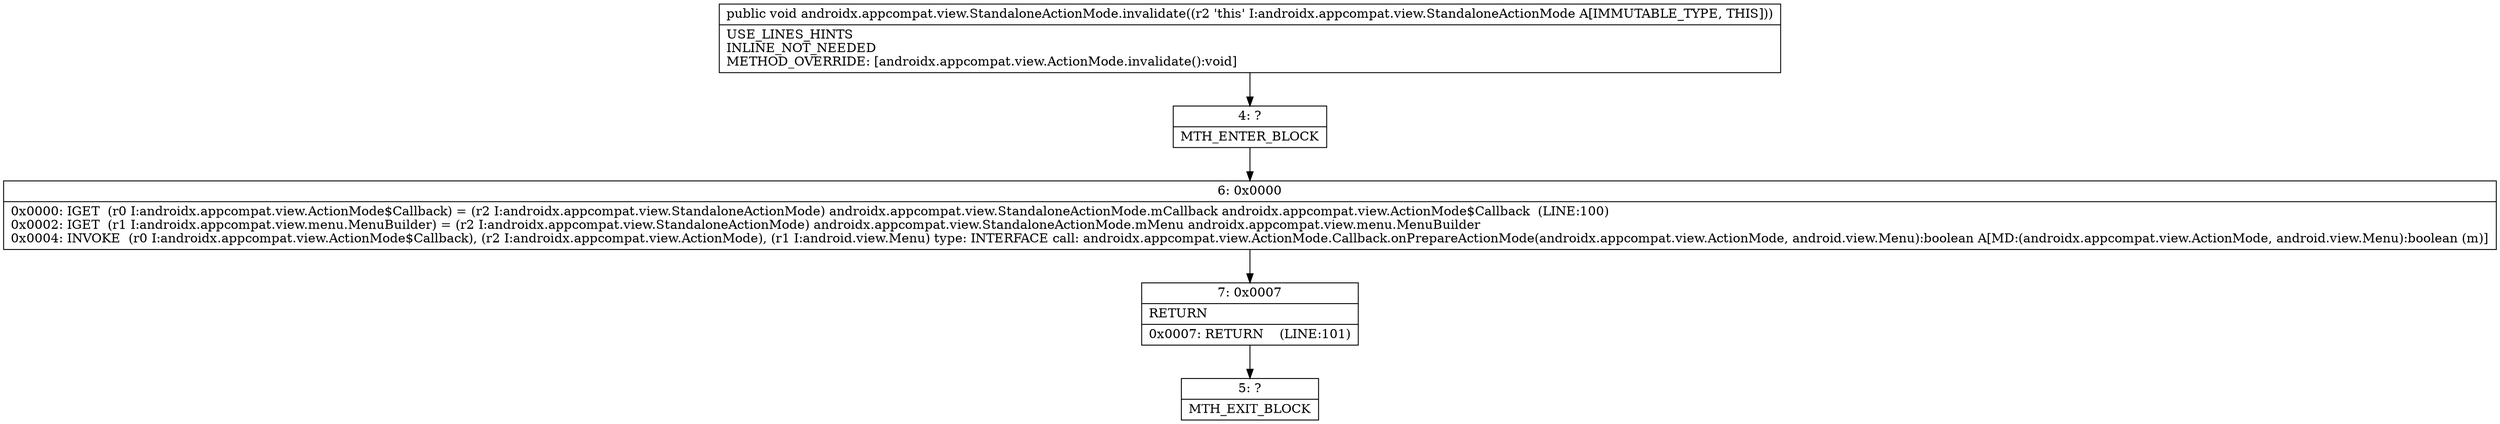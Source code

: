 digraph "CFG forandroidx.appcompat.view.StandaloneActionMode.invalidate()V" {
Node_4 [shape=record,label="{4\:\ ?|MTH_ENTER_BLOCK\l}"];
Node_6 [shape=record,label="{6\:\ 0x0000|0x0000: IGET  (r0 I:androidx.appcompat.view.ActionMode$Callback) = (r2 I:androidx.appcompat.view.StandaloneActionMode) androidx.appcompat.view.StandaloneActionMode.mCallback androidx.appcompat.view.ActionMode$Callback  (LINE:100)\l0x0002: IGET  (r1 I:androidx.appcompat.view.menu.MenuBuilder) = (r2 I:androidx.appcompat.view.StandaloneActionMode) androidx.appcompat.view.StandaloneActionMode.mMenu androidx.appcompat.view.menu.MenuBuilder \l0x0004: INVOKE  (r0 I:androidx.appcompat.view.ActionMode$Callback), (r2 I:androidx.appcompat.view.ActionMode), (r1 I:android.view.Menu) type: INTERFACE call: androidx.appcompat.view.ActionMode.Callback.onPrepareActionMode(androidx.appcompat.view.ActionMode, android.view.Menu):boolean A[MD:(androidx.appcompat.view.ActionMode, android.view.Menu):boolean (m)]\l}"];
Node_7 [shape=record,label="{7\:\ 0x0007|RETURN\l|0x0007: RETURN    (LINE:101)\l}"];
Node_5 [shape=record,label="{5\:\ ?|MTH_EXIT_BLOCK\l}"];
MethodNode[shape=record,label="{public void androidx.appcompat.view.StandaloneActionMode.invalidate((r2 'this' I:androidx.appcompat.view.StandaloneActionMode A[IMMUTABLE_TYPE, THIS]))  | USE_LINES_HINTS\lINLINE_NOT_NEEDED\lMETHOD_OVERRIDE: [androidx.appcompat.view.ActionMode.invalidate():void]\l}"];
MethodNode -> Node_4;Node_4 -> Node_6;
Node_6 -> Node_7;
Node_7 -> Node_5;
}

